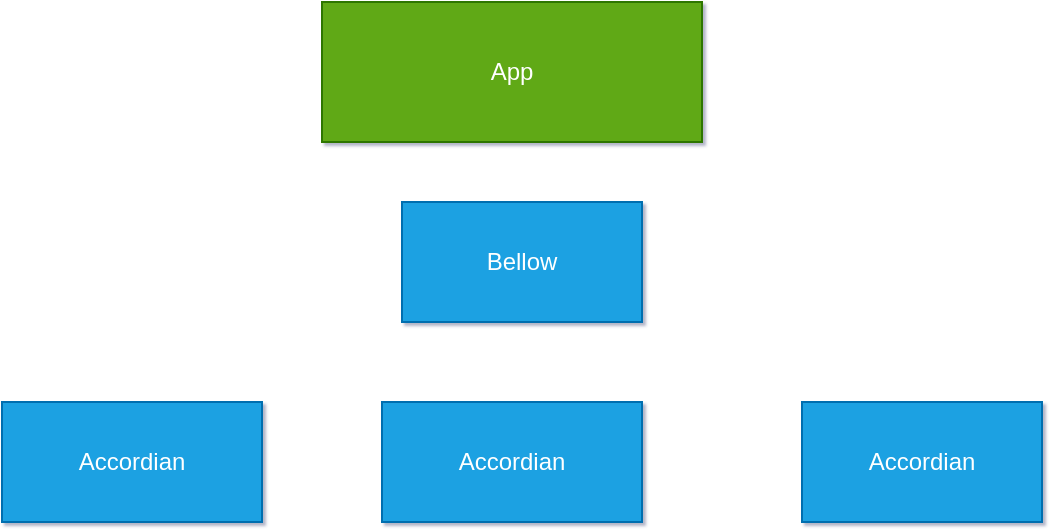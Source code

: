 <mxfile>
    <diagram id="soUHDJ2OnhtBYP3y-TDd" name="Page-1">
        <mxGraphModel dx="832" dy="354" grid="1" gridSize="10" guides="1" tooltips="1" connect="1" arrows="1" fold="1" page="1" pageScale="1" pageWidth="827" pageHeight="1169" background="#ffffff" math="0" shadow="1">
            <root>
                <mxCell id="0"/>
                <mxCell id="1" parent="0"/>
                <mxCell id="2" value="App" style="rounded=0;whiteSpace=wrap;html=1;fillColor=#60a917;fontColor=#ffffff;strokeColor=#2D7600;" vertex="1" parent="1">
                    <mxGeometry x="300" y="20" width="190" height="70" as="geometry"/>
                </mxCell>
                <mxCell id="3" value="Bellow" style="rounded=0;whiteSpace=wrap;html=1;fillColor=#1ba1e2;fontColor=#ffffff;strokeColor=#006EAF;" vertex="1" parent="1">
                    <mxGeometry x="340" y="120" width="120" height="60" as="geometry"/>
                </mxCell>
                <mxCell id="4" value="Accordian" style="rounded=0;whiteSpace=wrap;html=1;fillColor=#1ba1e2;fontColor=#ffffff;strokeColor=#006EAF;" vertex="1" parent="1">
                    <mxGeometry x="140" y="220" width="130" height="60" as="geometry"/>
                </mxCell>
                <mxCell id="5" value="Accordian" style="rounded=0;whiteSpace=wrap;html=1;fillColor=#1ba1e2;fontColor=#ffffff;strokeColor=#006EAF;" vertex="1" parent="1">
                    <mxGeometry x="330" y="220" width="130" height="60" as="geometry"/>
                </mxCell>
                <mxCell id="6" value="Accordian" style="rounded=0;whiteSpace=wrap;html=1;fillColor=#1ba1e2;fontColor=#ffffff;strokeColor=#006EAF;" vertex="1" parent="1">
                    <mxGeometry x="540" y="220" width="120" height="60" as="geometry"/>
                </mxCell>
            </root>
        </mxGraphModel>
    </diagram>
</mxfile>